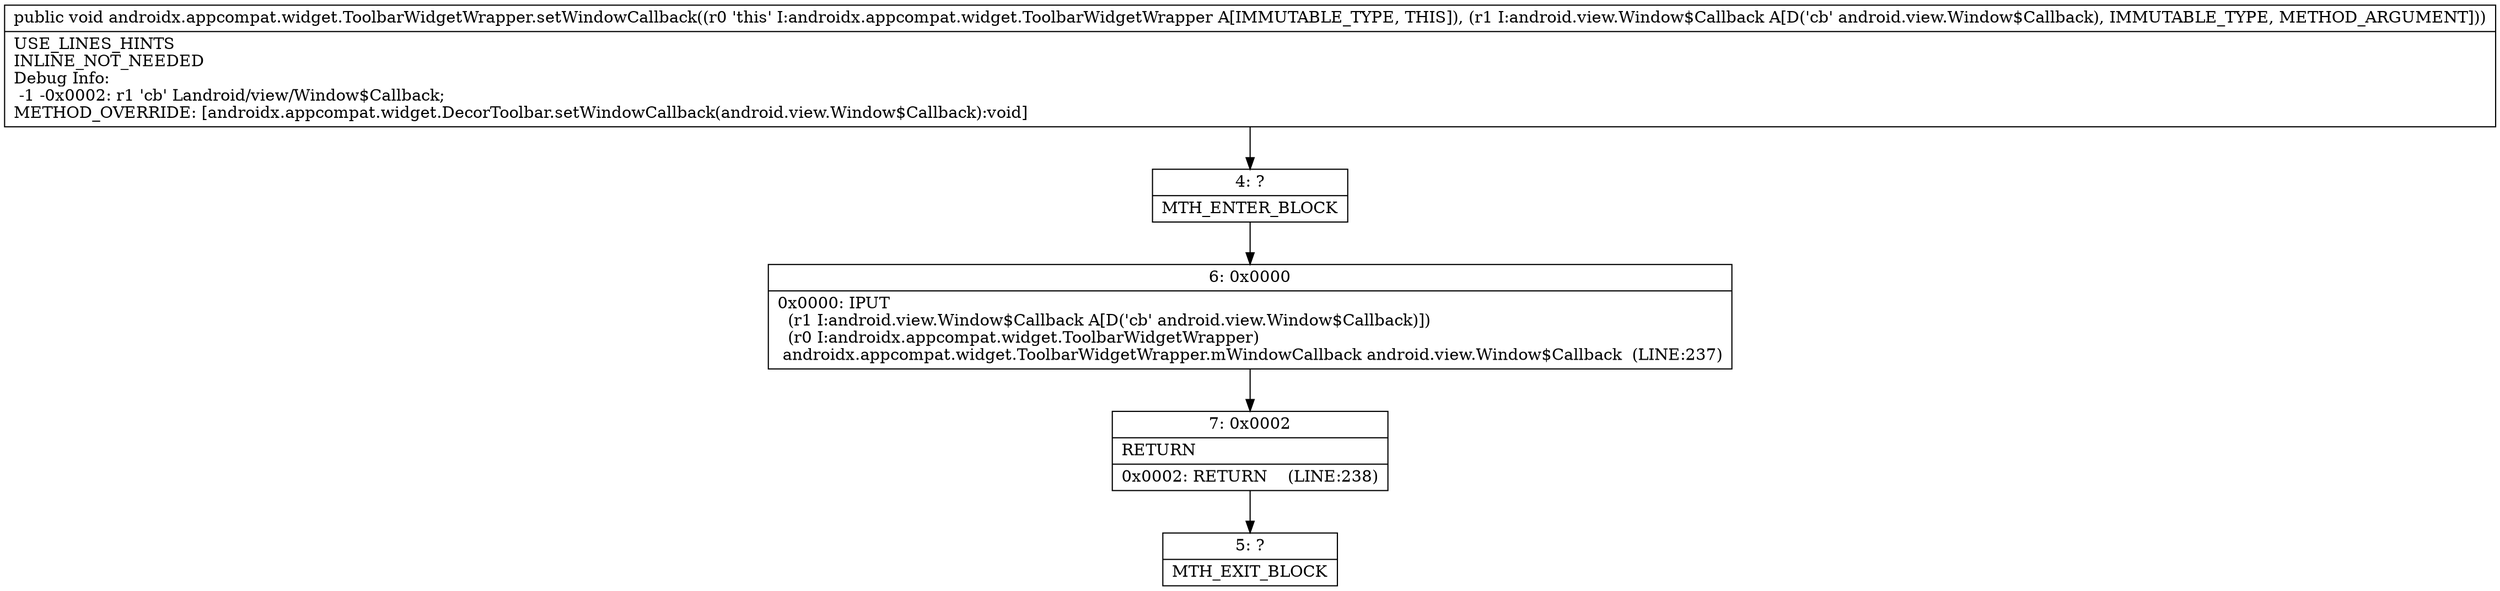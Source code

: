 digraph "CFG forandroidx.appcompat.widget.ToolbarWidgetWrapper.setWindowCallback(Landroid\/view\/Window$Callback;)V" {
Node_4 [shape=record,label="{4\:\ ?|MTH_ENTER_BLOCK\l}"];
Node_6 [shape=record,label="{6\:\ 0x0000|0x0000: IPUT  \l  (r1 I:android.view.Window$Callback A[D('cb' android.view.Window$Callback)])\l  (r0 I:androidx.appcompat.widget.ToolbarWidgetWrapper)\l androidx.appcompat.widget.ToolbarWidgetWrapper.mWindowCallback android.view.Window$Callback  (LINE:237)\l}"];
Node_7 [shape=record,label="{7\:\ 0x0002|RETURN\l|0x0002: RETURN    (LINE:238)\l}"];
Node_5 [shape=record,label="{5\:\ ?|MTH_EXIT_BLOCK\l}"];
MethodNode[shape=record,label="{public void androidx.appcompat.widget.ToolbarWidgetWrapper.setWindowCallback((r0 'this' I:androidx.appcompat.widget.ToolbarWidgetWrapper A[IMMUTABLE_TYPE, THIS]), (r1 I:android.view.Window$Callback A[D('cb' android.view.Window$Callback), IMMUTABLE_TYPE, METHOD_ARGUMENT]))  | USE_LINES_HINTS\lINLINE_NOT_NEEDED\lDebug Info:\l  \-1 \-0x0002: r1 'cb' Landroid\/view\/Window$Callback;\lMETHOD_OVERRIDE: [androidx.appcompat.widget.DecorToolbar.setWindowCallback(android.view.Window$Callback):void]\l}"];
MethodNode -> Node_4;Node_4 -> Node_6;
Node_6 -> Node_7;
Node_7 -> Node_5;
}

